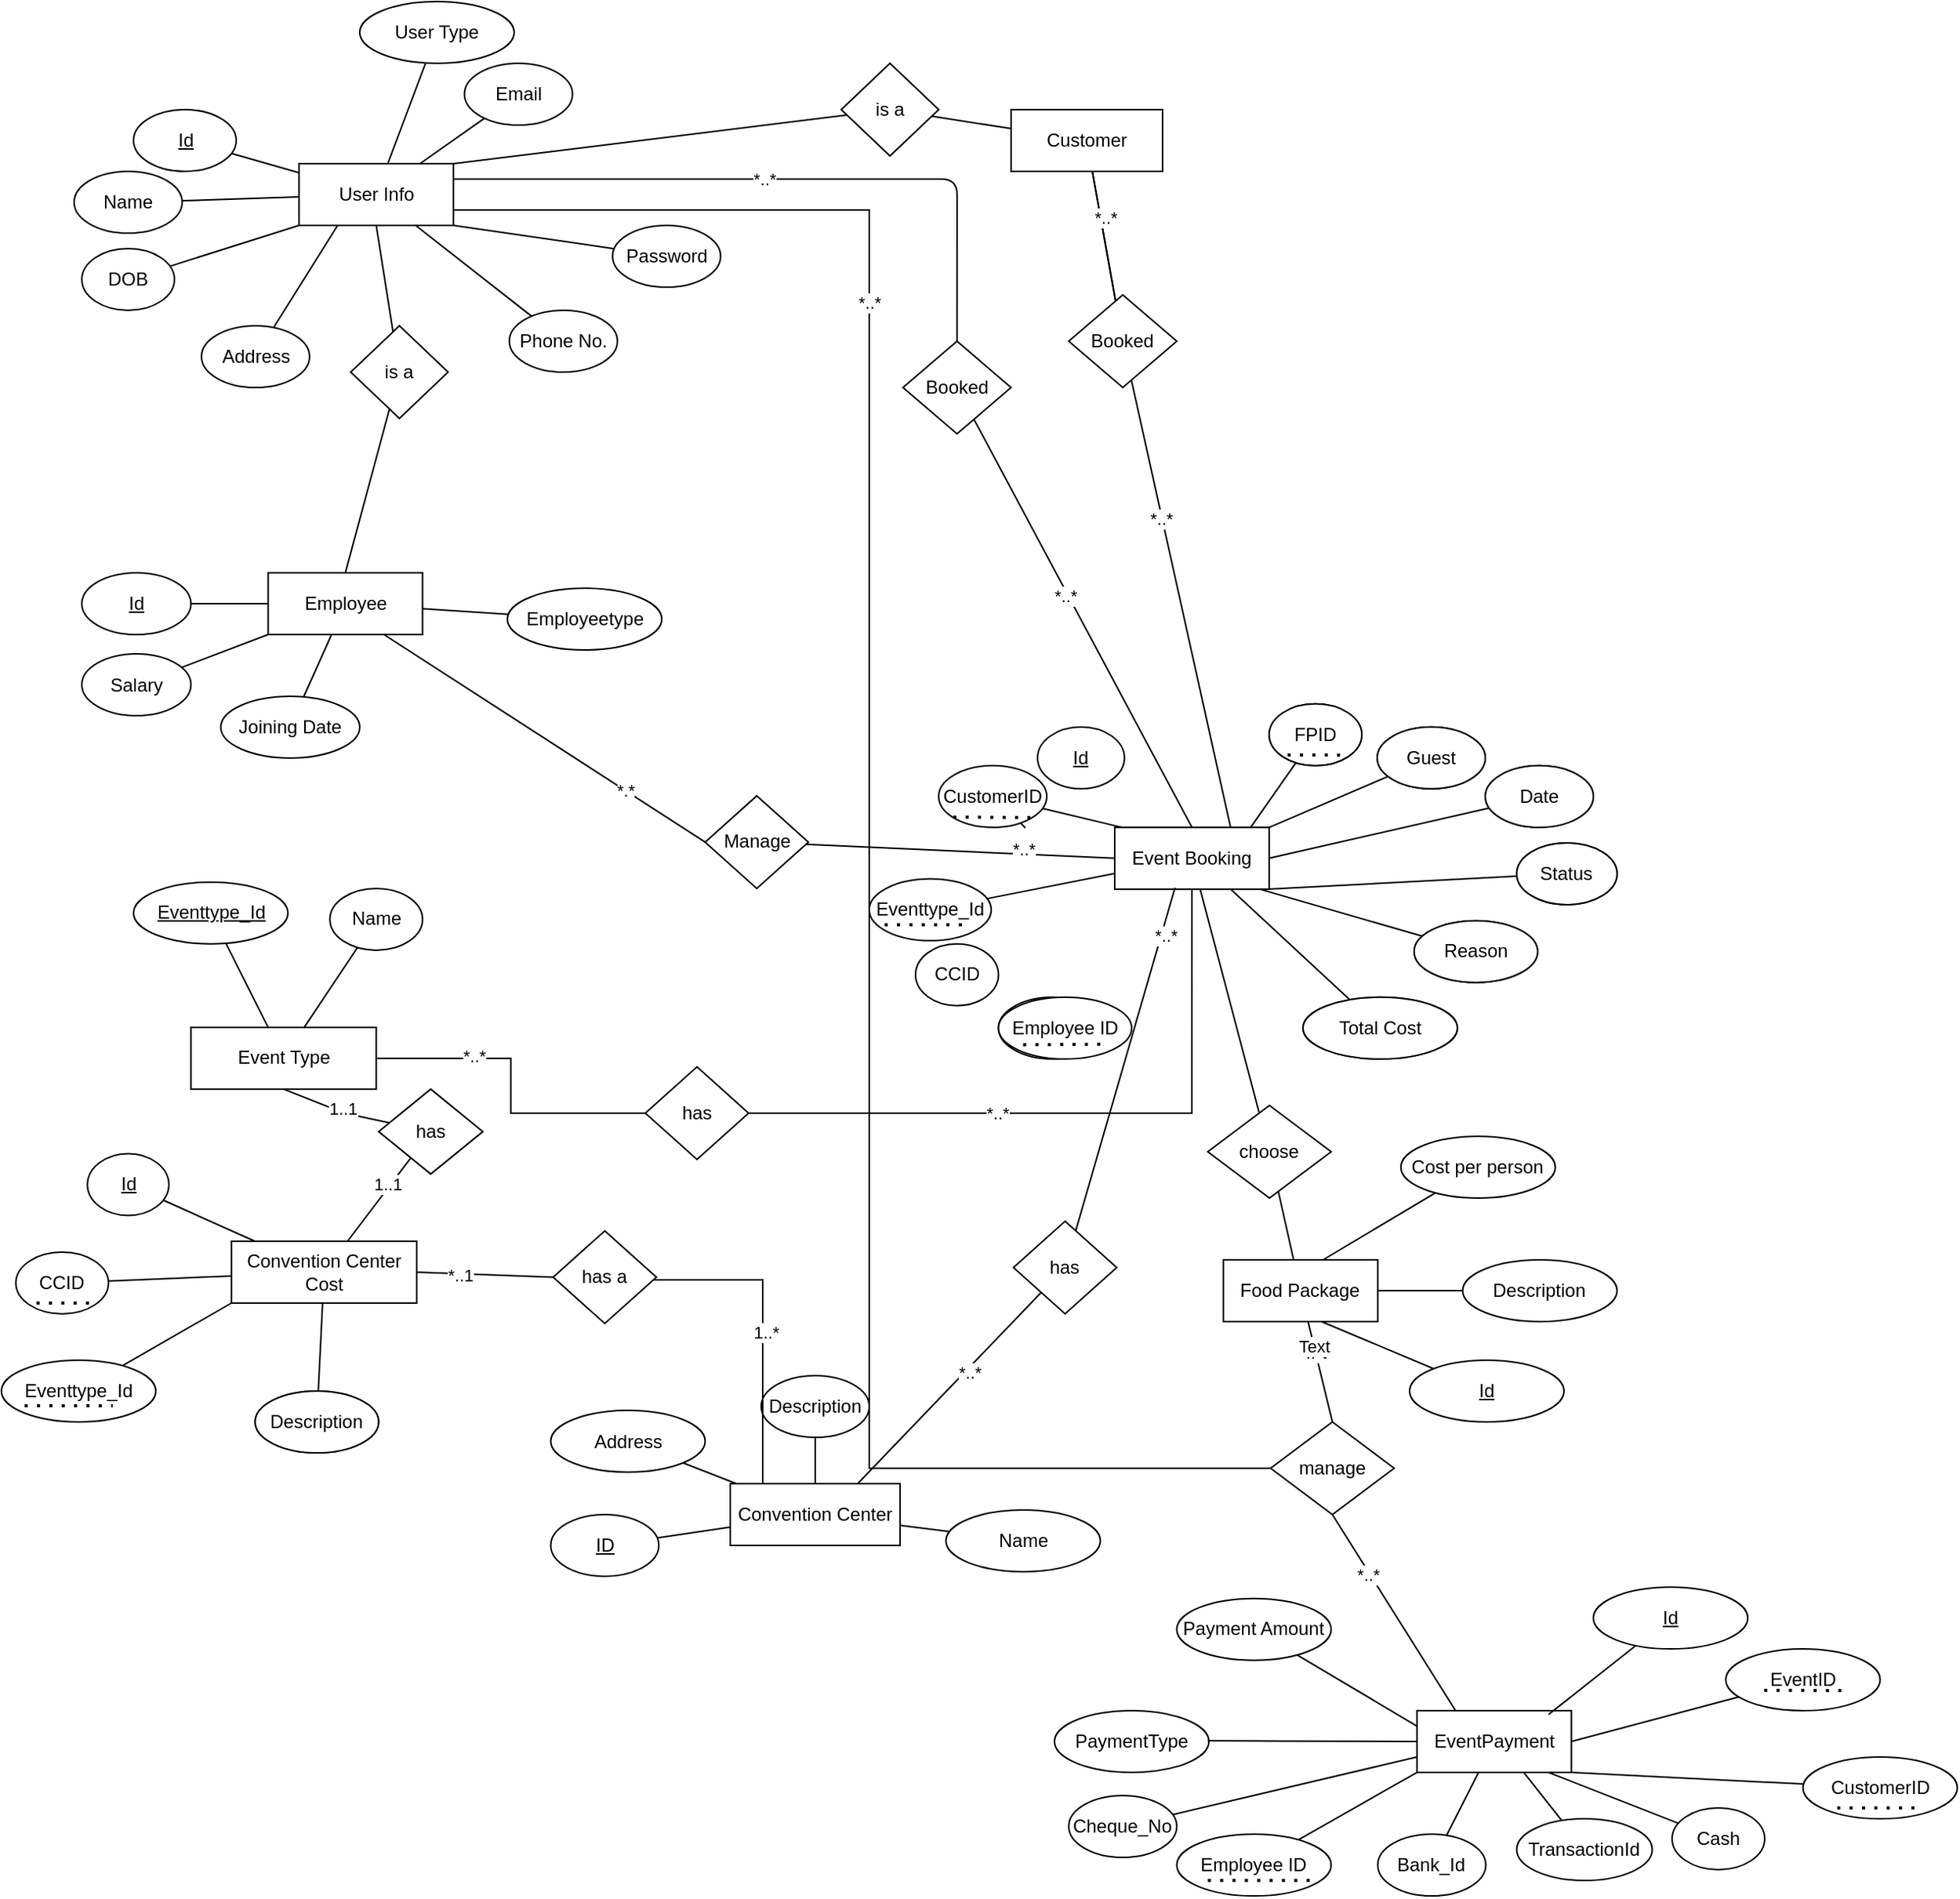 <mxfile version="14.7.1" type="github">
  <diagram id="667UKBAZMkuKN2_vxPIx" name="Page-1">
    <mxGraphModel dx="854" dy="1568" grid="1" gridSize="10" guides="1" tooltips="1" connect="1" arrows="1" fold="1" page="1" pageScale="1" pageWidth="850" pageHeight="1100" math="0" shadow="0">
      <root>
        <mxCell id="0" />
        <mxCell id="1" parent="0" />
        <mxCell id="iq4_zU8uzsKBCmtEDNEx-7" value="Convention Center Cost" style="whiteSpace=wrap;html=1;align=center;" parent="1" vertex="1">
          <mxGeometry x="156.89" y="663" width="120" height="40" as="geometry" />
        </mxCell>
        <mxCell id="ZvQljmAucY4WJeobZymg-52" value="" style="edgeStyle=none;rounded=0;orthogonalLoop=1;jettySize=auto;html=1;startArrow=none;startFill=0;endArrow=none;endFill=0;" parent="1" source="iq4_zU8uzsKBCmtEDNEx-9" target="iq4_zU8uzsKBCmtEDNEx-7" edge="1">
          <mxGeometry relative="1" as="geometry" />
        </mxCell>
        <mxCell id="iq4_zU8uzsKBCmtEDNEx-9" value="CCID" style="ellipse;whiteSpace=wrap;html=1;align=center;" parent="1" vertex="1">
          <mxGeometry x="17.25" y="670" width="60" height="40" as="geometry" />
        </mxCell>
        <mxCell id="ZvQljmAucY4WJeobZymg-53" value="" style="edgeStyle=none;rounded=0;orthogonalLoop=1;jettySize=auto;html=1;startArrow=none;startFill=0;endArrow=none;endFill=0;entryX=0;entryY=1;entryDx=0;entryDy=0;" parent="1" source="iq4_zU8uzsKBCmtEDNEx-10" target="iq4_zU8uzsKBCmtEDNEx-7" edge="1">
          <mxGeometry relative="1" as="geometry" />
        </mxCell>
        <mxCell id="iq4_zU8uzsKBCmtEDNEx-10" value="Eventtype_Id" style="ellipse;whiteSpace=wrap;html=1;align=center;" parent="1" vertex="1">
          <mxGeometry x="7.92" y="740" width="100" height="40" as="geometry" />
        </mxCell>
        <mxCell id="iq4_zU8uzsKBCmtEDNEx-11" value="Description" style="ellipse;whiteSpace=wrap;html=1;align=center;" parent="1" vertex="1">
          <mxGeometry x="172.25" y="760" width="80" height="40" as="geometry" />
        </mxCell>
        <mxCell id="ZvQljmAucY4WJeobZymg-54" value="" style="edgeStyle=none;rounded=0;orthogonalLoop=1;jettySize=auto;html=1;startArrow=none;startFill=0;endArrow=none;endFill=0;" parent="1" source="iq4_zU8uzsKBCmtEDNEx-16" target="iq4_zU8uzsKBCmtEDNEx-7" edge="1">
          <mxGeometry relative="1" as="geometry" />
        </mxCell>
        <mxCell id="iq4_zU8uzsKBCmtEDNEx-16" value="Description" style="ellipse;whiteSpace=wrap;html=1;align=center;" parent="1" vertex="1">
          <mxGeometry x="172.25" y="760" width="80" height="40" as="geometry" />
        </mxCell>
        <mxCell id="ZvQljmAucY4WJeobZymg-81" value="" style="edgeStyle=none;rounded=0;orthogonalLoop=1;jettySize=auto;html=1;startArrow=none;startFill=0;endArrow=none;endFill=0;" parent="1" source="iq4_zU8uzsKBCmtEDNEx-24" target="iq4_zU8uzsKBCmtEDNEx-34" edge="1">
          <mxGeometry relative="1" as="geometry" />
        </mxCell>
        <mxCell id="iq4_zU8uzsKBCmtEDNEx-24" value="User Type" style="ellipse;whiteSpace=wrap;html=1;align=center;" parent="1" vertex="1">
          <mxGeometry x="240.0" y="-140.0" width="100" height="40" as="geometry" />
        </mxCell>
        <mxCell id="iq4_zU8uzsKBCmtEDNEx-34" value="User Info" style="whiteSpace=wrap;html=1;align=center;" parent="1" vertex="1">
          <mxGeometry x="200.69" y="-35" width="100" height="40" as="geometry" />
        </mxCell>
        <mxCell id="ZvQljmAucY4WJeobZymg-86" value="" style="edgeStyle=none;rounded=0;orthogonalLoop=1;jettySize=auto;html=1;startArrow=none;startFill=0;endArrow=none;endFill=0;" parent="1" source="iq4_zU8uzsKBCmtEDNEx-36" target="iq4_zU8uzsKBCmtEDNEx-34" edge="1">
          <mxGeometry relative="1" as="geometry" />
        </mxCell>
        <mxCell id="iq4_zU8uzsKBCmtEDNEx-36" value="Name" style="ellipse;whiteSpace=wrap;html=1;align=center;" parent="1" vertex="1">
          <mxGeometry x="55.01" y="-30" width="70" height="40" as="geometry" />
        </mxCell>
        <mxCell id="ZvQljmAucY4WJeobZymg-87" value="" style="edgeStyle=none;rounded=0;orthogonalLoop=1;jettySize=auto;html=1;startArrow=none;startFill=0;endArrow=none;endFill=0;entryX=0;entryY=1;entryDx=0;entryDy=0;" parent="1" source="iq4_zU8uzsKBCmtEDNEx-37" target="iq4_zU8uzsKBCmtEDNEx-34" edge="1">
          <mxGeometry relative="1" as="geometry" />
        </mxCell>
        <mxCell id="iq4_zU8uzsKBCmtEDNEx-37" value="DOB" style="ellipse;whiteSpace=wrap;html=1;align=center;" parent="1" vertex="1">
          <mxGeometry x="60" y="20" width="60" height="40" as="geometry" />
        </mxCell>
        <mxCell id="ZvQljmAucY4WJeobZymg-82" value="" style="edgeStyle=none;rounded=0;orthogonalLoop=1;jettySize=auto;html=1;startArrow=none;startFill=0;endArrow=none;endFill=0;entryX=0.25;entryY=1;entryDx=0;entryDy=0;" parent="1" source="iq4_zU8uzsKBCmtEDNEx-38" target="iq4_zU8uzsKBCmtEDNEx-34" edge="1">
          <mxGeometry relative="1" as="geometry" />
        </mxCell>
        <mxCell id="iq4_zU8uzsKBCmtEDNEx-38" value="Address" style="ellipse;whiteSpace=wrap;html=1;align=center;" parent="1" vertex="1">
          <mxGeometry x="137.5" y="70" width="70" height="40" as="geometry" />
        </mxCell>
        <mxCell id="ZvQljmAucY4WJeobZymg-89" value="" style="rounded=0;orthogonalLoop=1;jettySize=auto;html=1;startArrow=none;startFill=0;endArrow=none;endFill=0;" parent="1" source="iq4_zU8uzsKBCmtEDNEx-39" target="iq4_zU8uzsKBCmtEDNEx-34" edge="1">
          <mxGeometry relative="1" as="geometry" />
        </mxCell>
        <mxCell id="iq4_zU8uzsKBCmtEDNEx-39" value="Email" style="ellipse;whiteSpace=wrap;html=1;align=center;" parent="1" vertex="1">
          <mxGeometry x="307.81" y="-100" width="70" height="40" as="geometry" />
        </mxCell>
        <mxCell id="ZvQljmAucY4WJeobZymg-80" value="" style="edgeStyle=none;rounded=0;orthogonalLoop=1;jettySize=auto;html=1;startArrow=none;startFill=0;endArrow=none;endFill=0;" parent="1" source="iq4_zU8uzsKBCmtEDNEx-40" target="iq4_zU8uzsKBCmtEDNEx-34" edge="1">
          <mxGeometry relative="1" as="geometry" />
        </mxCell>
        <mxCell id="iq4_zU8uzsKBCmtEDNEx-40" value="Phone No." style="ellipse;whiteSpace=wrap;html=1;align=center;" parent="1" vertex="1">
          <mxGeometry x="336.89" y="60" width="70" height="40" as="geometry" />
        </mxCell>
        <mxCell id="iq4_zU8uzsKBCmtEDNEx-41" value="" style="line;strokeWidth=1;rotatable=0;dashed=0;labelPosition=right;align=left;verticalAlign=middle;spacingTop=0;spacingLeft=6;points=[];portConstraint=eastwest;" parent="1" vertex="1">
          <mxGeometry x="257.5" y="-80" height="10" as="geometry" />
        </mxCell>
        <mxCell id="iq4_zU8uzsKBCmtEDNEx-103" value="Employee" style="whiteSpace=wrap;html=1;align=center;" parent="1" vertex="1">
          <mxGeometry x="180.69" y="230" width="100" height="40" as="geometry" />
        </mxCell>
        <mxCell id="ZvQljmAucY4WJeobZymg-62" value="" style="edgeStyle=none;rounded=0;orthogonalLoop=1;jettySize=auto;html=1;startArrow=none;startFill=0;endArrow=none;endFill=0;" parent="1" source="iq4_zU8uzsKBCmtEDNEx-105" target="iq4_zU8uzsKBCmtEDNEx-103" edge="1">
          <mxGeometry relative="1" as="geometry" />
        </mxCell>
        <mxCell id="iq4_zU8uzsKBCmtEDNEx-105" value="Joining Date" style="ellipse;whiteSpace=wrap;html=1;align=center;" parent="1" vertex="1">
          <mxGeometry x="150" y="310" width="90" height="40" as="geometry" />
        </mxCell>
        <mxCell id="ZvQljmAucY4WJeobZymg-60" value="" style="edgeStyle=none;rounded=0;orthogonalLoop=1;jettySize=auto;html=1;startArrow=none;startFill=0;endArrow=none;endFill=0;" parent="1" source="iq4_zU8uzsKBCmtEDNEx-111" target="iq4_zU8uzsKBCmtEDNEx-103" edge="1">
          <mxGeometry relative="1" as="geometry" />
        </mxCell>
        <mxCell id="iq4_zU8uzsKBCmtEDNEx-111" value="Id" style="ellipse;whiteSpace=wrap;html=1;align=center;fontStyle=4;" parent="1" vertex="1">
          <mxGeometry x="60" y="230" width="70.69" height="40" as="geometry" />
        </mxCell>
        <mxCell id="ZvQljmAucY4WJeobZymg-63" value="" style="edgeStyle=none;rounded=0;orthogonalLoop=1;jettySize=auto;html=1;startArrow=none;startFill=0;endArrow=none;endFill=0;" parent="1" source="iq4_zU8uzsKBCmtEDNEx-112" target="iq4_zU8uzsKBCmtEDNEx-103" edge="1">
          <mxGeometry relative="1" as="geometry" />
        </mxCell>
        <mxCell id="iq4_zU8uzsKBCmtEDNEx-112" value="Employeetype" style="ellipse;whiteSpace=wrap;html=1;align=center;" parent="1" vertex="1">
          <mxGeometry x="335.64" y="240" width="100" height="40" as="geometry" />
        </mxCell>
        <mxCell id="ZvQljmAucY4WJeobZymg-61" value="" style="edgeStyle=none;rounded=0;orthogonalLoop=1;jettySize=auto;html=1;startArrow=none;startFill=0;endArrow=none;endFill=0;entryX=0;entryY=1;entryDx=0;entryDy=0;" parent="1" source="iq4_zU8uzsKBCmtEDNEx-113" target="iq4_zU8uzsKBCmtEDNEx-103" edge="1">
          <mxGeometry relative="1" as="geometry" />
        </mxCell>
        <mxCell id="iq4_zU8uzsKBCmtEDNEx-113" value="Salary" style="ellipse;whiteSpace=wrap;html=1;align=center;" parent="1" vertex="1">
          <mxGeometry x="60" y="282.5" width="70.69" height="40" as="geometry" />
        </mxCell>
        <mxCell id="Gzfp780XZHJY38I-ThZH-4" value="" style="rounded=0;orthogonalLoop=1;jettySize=auto;html=1;entryX=0.5;entryY=1;entryDx=0;entryDy=0;endArrow=none;endFill=0;" parent="1" source="iq4_zU8uzsKBCmtEDNEx-116" target="iq4_zU8uzsKBCmtEDNEx-34" edge="1">
          <mxGeometry relative="1" as="geometry" />
        </mxCell>
        <mxCell id="Gzfp780XZHJY38I-ThZH-5" value="" style="edgeStyle=none;rounded=0;orthogonalLoop=1;jettySize=auto;html=1;endArrow=none;endFill=0;entryX=0.5;entryY=0;entryDx=0;entryDy=0;" parent="1" source="iq4_zU8uzsKBCmtEDNEx-116" target="iq4_zU8uzsKBCmtEDNEx-103" edge="1">
          <mxGeometry relative="1" as="geometry" />
        </mxCell>
        <mxCell id="iq4_zU8uzsKBCmtEDNEx-116" value="is a" style="shape=rhombus;perimeter=rhombusPerimeter;whiteSpace=wrap;html=1;align=center;" parent="1" vertex="1">
          <mxGeometry x="234.14" y="70" width="63.11" height="60" as="geometry" />
        </mxCell>
        <mxCell id="iq4_zU8uzsKBCmtEDNEx-152" value="Event" style="whiteSpace=wrap;html=1;align=center;" parent="1" vertex="1">
          <mxGeometry x="729.04" y="394.91" width="100" height="40" as="geometry" />
        </mxCell>
        <mxCell id="ZvQljmAucY4WJeobZymg-48" value="" style="edgeStyle=none;rounded=0;orthogonalLoop=1;jettySize=auto;html=1;startArrow=none;startFill=0;endArrow=none;endFill=0;entryX=0.09;entryY=0.026;entryDx=0;entryDy=0;entryPerimeter=0;" parent="1" source="iq4_zU8uzsKBCmtEDNEx-154" target="iq4_zU8uzsKBCmtEDNEx-175" edge="1">
          <mxGeometry relative="1" as="geometry">
            <mxPoint x="750" y="390" as="targetPoint" />
          </mxGeometry>
        </mxCell>
        <mxCell id="iq4_zU8uzsKBCmtEDNEx-154" value="CustomerID" style="ellipse;whiteSpace=wrap;html=1;align=center;" parent="1" vertex="1">
          <mxGeometry x="615" y="354.91" width="70" height="40" as="geometry" />
        </mxCell>
        <mxCell id="iq4_zU8uzsKBCmtEDNEx-157" value="FPID" style="ellipse;whiteSpace=wrap;html=1;align=center;" parent="1" vertex="1">
          <mxGeometry x="829.04" y="314.91" width="60" height="40" as="geometry" />
        </mxCell>
        <mxCell id="iq4_zU8uzsKBCmtEDNEx-158" value="Guest" style="ellipse;whiteSpace=wrap;html=1;align=center;" parent="1" vertex="1">
          <mxGeometry x="899.04" y="329.91" width="70" height="40" as="geometry" />
        </mxCell>
        <mxCell id="iq4_zU8uzsKBCmtEDNEx-159" value="Date" style="ellipse;whiteSpace=wrap;html=1;align=center;" parent="1" vertex="1">
          <mxGeometry x="969.04" y="354.91" width="70" height="40" as="geometry" />
        </mxCell>
        <mxCell id="iq4_zU8uzsKBCmtEDNEx-160" value="Status" style="ellipse;whiteSpace=wrap;html=1;align=center;" parent="1" vertex="1">
          <mxGeometry x="989.37" y="404.95" width="65" height="40" as="geometry" />
        </mxCell>
        <mxCell id="iq4_zU8uzsKBCmtEDNEx-161" value="Reason" style="ellipse;whiteSpace=wrap;html=1;align=center;" parent="1" vertex="1">
          <mxGeometry x="922.93" y="455.35" width="80" height="40" as="geometry" />
        </mxCell>
        <mxCell id="iq4_zU8uzsKBCmtEDNEx-162" value="Employee ID" style="ellipse;whiteSpace=wrap;html=1;align=center;" parent="1" vertex="1">
          <mxGeometry x="653.73" y="504.91" width="70" height="40" as="geometry" />
        </mxCell>
        <mxCell id="iq4_zU8uzsKBCmtEDNEx-163" value="Total Cost" style="ellipse;whiteSpace=wrap;html=1;align=center;" parent="1" vertex="1">
          <mxGeometry x="850.96" y="504.91" width="100" height="40" as="geometry" />
        </mxCell>
        <mxCell id="iq4_zU8uzsKBCmtEDNEx-175" value="Event Booking" style="whiteSpace=wrap;html=1;align=center;" parent="1" vertex="1">
          <mxGeometry x="729.04" y="394.91" width="100" height="40" as="geometry" />
        </mxCell>
        <mxCell id="ZvQljmAucY4WJeobZymg-37" value="" style="edgeStyle=none;rounded=0;orthogonalLoop=1;jettySize=auto;html=1;startArrow=none;startFill=0;endArrow=none;endFill=0;entryX=0.88;entryY=0.001;entryDx=0;entryDy=0;entryPerimeter=0;" parent="1" source="iq4_zU8uzsKBCmtEDNEx-180" target="iq4_zU8uzsKBCmtEDNEx-175" edge="1">
          <mxGeometry relative="1" as="geometry" />
        </mxCell>
        <mxCell id="iq4_zU8uzsKBCmtEDNEx-180" value="FPID" style="ellipse;whiteSpace=wrap;html=1;align=center;" parent="1" vertex="1">
          <mxGeometry x="829.04" y="314.91" width="60" height="40" as="geometry" />
        </mxCell>
        <mxCell id="ZvQljmAucY4WJeobZymg-38" value="" style="edgeStyle=none;rounded=0;orthogonalLoop=1;jettySize=auto;html=1;startArrow=none;startFill=0;endArrow=none;endFill=0;entryX=1;entryY=0;entryDx=0;entryDy=0;" parent="1" source="iq4_zU8uzsKBCmtEDNEx-181" target="iq4_zU8uzsKBCmtEDNEx-175" edge="1">
          <mxGeometry relative="1" as="geometry" />
        </mxCell>
        <mxCell id="iq4_zU8uzsKBCmtEDNEx-181" value="Guest" style="ellipse;whiteSpace=wrap;html=1;align=center;" parent="1" vertex="1">
          <mxGeometry x="899.04" y="329.91" width="70" height="40" as="geometry" />
        </mxCell>
        <mxCell id="ZvQljmAucY4WJeobZymg-40" value="" style="edgeStyle=none;rounded=0;orthogonalLoop=1;jettySize=auto;html=1;startArrow=none;startFill=0;endArrow=none;endFill=0;entryX=1;entryY=0.5;entryDx=0;entryDy=0;" parent="1" source="iq4_zU8uzsKBCmtEDNEx-182" target="iq4_zU8uzsKBCmtEDNEx-175" edge="1">
          <mxGeometry relative="1" as="geometry">
            <mxPoint x="964" y="361" as="targetPoint" />
          </mxGeometry>
        </mxCell>
        <mxCell id="iq4_zU8uzsKBCmtEDNEx-182" value="Date" style="ellipse;whiteSpace=wrap;html=1;align=center;" parent="1" vertex="1">
          <mxGeometry x="969.04" y="354.91" width="70" height="40" as="geometry" />
        </mxCell>
        <mxCell id="ZvQljmAucY4WJeobZymg-41" value="" style="edgeStyle=none;rounded=0;orthogonalLoop=1;jettySize=auto;html=1;startArrow=none;startFill=0;endArrow=none;endFill=0;entryX=1;entryY=1;entryDx=0;entryDy=0;" parent="1" source="iq4_zU8uzsKBCmtEDNEx-183" target="iq4_zU8uzsKBCmtEDNEx-175" edge="1">
          <mxGeometry relative="1" as="geometry" />
        </mxCell>
        <mxCell id="iq4_zU8uzsKBCmtEDNEx-183" value="Status" style="ellipse;whiteSpace=wrap;html=1;align=center;" parent="1" vertex="1">
          <mxGeometry x="989.37" y="404.95" width="65" height="40" as="geometry" />
        </mxCell>
        <mxCell id="ZvQljmAucY4WJeobZymg-42" value="" style="edgeStyle=none;rounded=0;orthogonalLoop=1;jettySize=auto;html=1;startArrow=none;startFill=0;endArrow=none;endFill=0;entryX=0.94;entryY=1.001;entryDx=0;entryDy=0;entryPerimeter=0;" parent="1" source="iq4_zU8uzsKBCmtEDNEx-184" target="iq4_zU8uzsKBCmtEDNEx-175" edge="1">
          <mxGeometry relative="1" as="geometry" />
        </mxCell>
        <mxCell id="iq4_zU8uzsKBCmtEDNEx-184" value="Reason" style="ellipse;whiteSpace=wrap;html=1;align=center;" parent="1" vertex="1">
          <mxGeometry x="922.93" y="455.35" width="80" height="40" as="geometry" />
        </mxCell>
        <mxCell id="iq4_zU8uzsKBCmtEDNEx-185" value="Employee ID" style="ellipse;whiteSpace=wrap;html=1;align=center;" parent="1" vertex="1">
          <mxGeometry x="653.73" y="504.91" width="86.27" height="40" as="geometry" />
        </mxCell>
        <mxCell id="ZvQljmAucY4WJeobZymg-43" value="" style="edgeStyle=none;rounded=0;orthogonalLoop=1;jettySize=auto;html=1;startArrow=none;startFill=0;endArrow=none;endFill=0;entryX=0.75;entryY=1;entryDx=0;entryDy=0;" parent="1" source="iq4_zU8uzsKBCmtEDNEx-186" target="iq4_zU8uzsKBCmtEDNEx-175" edge="1">
          <mxGeometry relative="1" as="geometry" />
        </mxCell>
        <mxCell id="iq4_zU8uzsKBCmtEDNEx-186" value="Total Cost" style="ellipse;whiteSpace=wrap;html=1;align=center;" parent="1" vertex="1">
          <mxGeometry x="850.96" y="504.91" width="100" height="40" as="geometry" />
        </mxCell>
        <mxCell id="iq4_zU8uzsKBCmtEDNEx-198" value="Event Type" style="rounded=0;whiteSpace=wrap;html=1;" parent="1" vertex="1">
          <mxGeometry x="130.69" y="524.45" width="120" height="40" as="geometry" />
        </mxCell>
        <mxCell id="ZvQljmAucY4WJeobZymg-59" value="" style="edgeStyle=none;rounded=0;orthogonalLoop=1;jettySize=auto;html=1;startArrow=none;startFill=0;endArrow=none;endFill=0;" parent="1" source="iq4_zU8uzsKBCmtEDNEx-200" target="iq4_zU8uzsKBCmtEDNEx-198" edge="1">
          <mxGeometry relative="1" as="geometry" />
        </mxCell>
        <mxCell id="iq4_zU8uzsKBCmtEDNEx-200" value="Name" style="ellipse;whiteSpace=wrap;html=1;align=center;" parent="1" vertex="1">
          <mxGeometry x="220.69" y="434.45" width="60" height="40" as="geometry" />
        </mxCell>
        <mxCell id="ZvQljmAucY4WJeobZymg-58" value="" style="edgeStyle=none;rounded=0;orthogonalLoop=1;jettySize=auto;html=1;startArrow=none;startFill=0;endArrow=none;endFill=0;" parent="1" source="iq4_zU8uzsKBCmtEDNEx-203" target="iq4_zU8uzsKBCmtEDNEx-198" edge="1">
          <mxGeometry relative="1" as="geometry" />
        </mxCell>
        <mxCell id="iq4_zU8uzsKBCmtEDNEx-203" value="Eventtype_Id" style="ellipse;whiteSpace=wrap;html=1;align=center;fontStyle=4;" parent="1" vertex="1">
          <mxGeometry x="93.5" y="430.35" width="100" height="40" as="geometry" />
        </mxCell>
        <mxCell id="iq4_zU8uzsKBCmtEDNEx-205" value="Id" style="ellipse;whiteSpace=wrap;html=1;align=center;fontStyle=4;" parent="1" vertex="1">
          <mxGeometry x="679.04" y="329.91" width="56.27" height="40" as="geometry" />
        </mxCell>
        <mxCell id="ZvQljmAucY4WJeobZymg-46" value="" style="edgeStyle=none;rounded=0;orthogonalLoop=1;jettySize=auto;html=1;startArrow=none;startFill=0;endArrow=none;endFill=0;" parent="1" source="iq4_zU8uzsKBCmtEDNEx-206" target="iq4_zU8uzsKBCmtEDNEx-175" edge="1">
          <mxGeometry relative="1" as="geometry" />
        </mxCell>
        <mxCell id="iq4_zU8uzsKBCmtEDNEx-206" value="Eventtype_Id" style="ellipse;whiteSpace=wrap;html=1;align=center;" parent="1" vertex="1">
          <mxGeometry x="570" y="428.3" width="79.04" height="40" as="geometry" />
        </mxCell>
        <mxCell id="iq4_zU8uzsKBCmtEDNEx-208" value="CCID" style="ellipse;whiteSpace=wrap;html=1;align=center;" parent="1" vertex="1">
          <mxGeometry x="600" y="470.35" width="53.73" height="40" as="geometry" />
        </mxCell>
        <mxCell id="iq4_zU8uzsKBCmtEDNEx-222" value="Food Package" style="whiteSpace=wrap;html=1;align=center;" parent="1" vertex="1">
          <mxGeometry x="799.37" y="675" width="100" height="40" as="geometry" />
        </mxCell>
        <mxCell id="ZvQljmAucY4WJeobZymg-35" value="" style="edgeStyle=none;rounded=0;orthogonalLoop=1;jettySize=auto;html=1;startArrow=none;startFill=0;endArrow=none;endFill=0;entryX=1;entryY=0.5;entryDx=0;entryDy=0;" parent="1" source="iq4_zU8uzsKBCmtEDNEx-224" target="iq4_zU8uzsKBCmtEDNEx-222" edge="1">
          <mxGeometry relative="1" as="geometry" />
        </mxCell>
        <mxCell id="iq4_zU8uzsKBCmtEDNEx-224" value="Description" style="ellipse;whiteSpace=wrap;html=1;align=center;" parent="1" vertex="1">
          <mxGeometry x="954.37" y="675" width="100" height="40" as="geometry" />
        </mxCell>
        <mxCell id="ZvQljmAucY4WJeobZymg-36" value="" style="edgeStyle=none;rounded=0;orthogonalLoop=1;jettySize=auto;html=1;startArrow=none;startFill=0;endArrow=none;endFill=0;entryX=0.646;entryY=0;entryDx=0;entryDy=0;entryPerimeter=0;" parent="1" source="iq4_zU8uzsKBCmtEDNEx-225" target="iq4_zU8uzsKBCmtEDNEx-222" edge="1">
          <mxGeometry relative="1" as="geometry" />
        </mxCell>
        <mxCell id="iq4_zU8uzsKBCmtEDNEx-225" value="Cost per person" style="ellipse;whiteSpace=wrap;html=1;align=center;" parent="1" vertex="1">
          <mxGeometry x="914.37" y="595" width="100" height="40" as="geometry" />
        </mxCell>
        <mxCell id="ZvQljmAucY4WJeobZymg-34" value="" style="rounded=0;orthogonalLoop=1;jettySize=auto;html=1;startArrow=none;startFill=0;endArrow=none;endFill=0;entryX=0.636;entryY=1;entryDx=0;entryDy=0;entryPerimeter=0;" parent="1" source="iq4_zU8uzsKBCmtEDNEx-229" target="iq4_zU8uzsKBCmtEDNEx-222" edge="1">
          <mxGeometry relative="1" as="geometry" />
        </mxCell>
        <mxCell id="iq4_zU8uzsKBCmtEDNEx-229" value="Id" style="ellipse;whiteSpace=wrap;html=1;align=center;fontStyle=4;" parent="1" vertex="1">
          <mxGeometry x="920" y="740" width="100" height="40" as="geometry" />
        </mxCell>
        <mxCell id="ZvQljmAucY4WJeobZymg-51" value="" style="edgeStyle=none;rounded=0;orthogonalLoop=1;jettySize=auto;html=1;startArrow=none;startFill=0;endArrow=none;endFill=0;" parent="1" source="iq4_zU8uzsKBCmtEDNEx-230" target="iq4_zU8uzsKBCmtEDNEx-7" edge="1">
          <mxGeometry relative="1" as="geometry" />
        </mxCell>
        <mxCell id="iq4_zU8uzsKBCmtEDNEx-230" value="Id" style="ellipse;whiteSpace=wrap;html=1;align=center;fontStyle=4;" parent="1" vertex="1">
          <mxGeometry x="63.63" y="606.25" width="52.75" height="40" as="geometry" />
        </mxCell>
        <mxCell id="iq4_zU8uzsKBCmtEDNEx-231" value="Convention Center" style="whiteSpace=wrap;html=1;align=center;" parent="1" vertex="1">
          <mxGeometry x="480" y="820" width="110" height="40" as="geometry" />
        </mxCell>
        <mxCell id="ZvQljmAucY4WJeobZymg-28" value="" style="edgeStyle=none;rounded=0;orthogonalLoop=1;jettySize=auto;html=1;startArrow=none;startFill=0;endArrow=none;endFill=0;" parent="1" source="iq4_zU8uzsKBCmtEDNEx-232" target="iq4_zU8uzsKBCmtEDNEx-231" edge="1">
          <mxGeometry relative="1" as="geometry" />
        </mxCell>
        <mxCell id="iq4_zU8uzsKBCmtEDNEx-232" value="ID" style="ellipse;whiteSpace=wrap;html=1;align=center;fontStyle=4;" parent="1" vertex="1">
          <mxGeometry x="363.73" y="840" width="70" height="40" as="geometry" />
        </mxCell>
        <mxCell id="ZvQljmAucY4WJeobZymg-27" value="" style="edgeStyle=none;rounded=0;orthogonalLoop=1;jettySize=auto;html=1;startArrow=none;startFill=0;endArrow=none;endFill=0;" parent="1" source="iq4_zU8uzsKBCmtEDNEx-240" target="iq4_zU8uzsKBCmtEDNEx-231" edge="1">
          <mxGeometry relative="1" as="geometry" />
        </mxCell>
        <mxCell id="iq4_zU8uzsKBCmtEDNEx-240" value="Address" style="ellipse;whiteSpace=wrap;html=1;align=center;" parent="1" vertex="1">
          <mxGeometry x="363.73" y="772.5" width="100" height="40" as="geometry" />
        </mxCell>
        <mxCell id="ZvQljmAucY4WJeobZymg-30" value="" style="edgeStyle=none;rounded=0;orthogonalLoop=1;jettySize=auto;html=1;startArrow=none;startFill=0;endArrow=none;endFill=0;" parent="1" source="iq4_zU8uzsKBCmtEDNEx-241" target="iq4_zU8uzsKBCmtEDNEx-231" edge="1">
          <mxGeometry relative="1" as="geometry" />
        </mxCell>
        <mxCell id="iq4_zU8uzsKBCmtEDNEx-241" value="Description" style="ellipse;whiteSpace=wrap;html=1;align=center;" parent="1" vertex="1">
          <mxGeometry x="500" y="750" width="70" height="40" as="geometry" />
        </mxCell>
        <mxCell id="ZvQljmAucY4WJeobZymg-29" value="" style="edgeStyle=none;rounded=0;orthogonalLoop=1;jettySize=auto;html=1;startArrow=none;startFill=0;endArrow=none;endFill=0;" parent="1" source="iq4_zU8uzsKBCmtEDNEx-242" target="iq4_zU8uzsKBCmtEDNEx-231" edge="1">
          <mxGeometry relative="1" as="geometry" />
        </mxCell>
        <mxCell id="iq4_zU8uzsKBCmtEDNEx-242" value="Name" style="ellipse;whiteSpace=wrap;html=1;align=center;" parent="1" vertex="1">
          <mxGeometry x="619.7" y="837.01" width="100" height="40" as="geometry" />
        </mxCell>
        <mxCell id="iq4_zU8uzsKBCmtEDNEx-243" value="EventPayment" style="whiteSpace=wrap;html=1;align=center;" parent="1" vertex="1">
          <mxGeometry x="924.78" y="967.01" width="100" height="40" as="geometry" />
        </mxCell>
        <mxCell id="ZvQljmAucY4WJeobZymg-19" value="" style="edgeStyle=none;rounded=0;orthogonalLoop=1;jettySize=auto;html=1;startArrow=none;startFill=0;endArrow=none;endFill=0;entryX=1;entryY=0.5;entryDx=0;entryDy=0;" parent="1" source="iq4_zU8uzsKBCmtEDNEx-245" target="iq4_zU8uzsKBCmtEDNEx-243" edge="1">
          <mxGeometry relative="1" as="geometry" />
        </mxCell>
        <mxCell id="iq4_zU8uzsKBCmtEDNEx-245" value="EventID" style="ellipse;whiteSpace=wrap;html=1;align=center;" parent="1" vertex="1">
          <mxGeometry x="1124.78" y="927.01" width="100" height="40" as="geometry" />
        </mxCell>
        <mxCell id="ZvQljmAucY4WJeobZymg-20" value="" style="edgeStyle=none;rounded=0;orthogonalLoop=1;jettySize=auto;html=1;startArrow=none;startFill=0;endArrow=none;endFill=0;entryX=1;entryY=1;entryDx=0;entryDy=0;" parent="1" source="iq4_zU8uzsKBCmtEDNEx-246" target="iq4_zU8uzsKBCmtEDNEx-243" edge="1">
          <mxGeometry relative="1" as="geometry" />
        </mxCell>
        <mxCell id="iq4_zU8uzsKBCmtEDNEx-246" value="CustomerID" style="ellipse;whiteSpace=wrap;html=1;align=center;" parent="1" vertex="1">
          <mxGeometry x="1174.78" y="997.01" width="100" height="40" as="geometry" />
        </mxCell>
        <mxCell id="iq4_zU8uzsKBCmtEDNEx-247" style="edgeStyle=orthogonalEdgeStyle;rounded=0;orthogonalLoop=1;jettySize=auto;html=1;exitX=0.5;exitY=1;exitDx=0;exitDy=0;" parent="1" edge="1">
          <mxGeometry relative="1" as="geometry">
            <mxPoint x="1098.44" y="917.01" as="sourcePoint" />
            <mxPoint x="1098.44" y="917.01" as="targetPoint" />
          </mxGeometry>
        </mxCell>
        <mxCell id="ZvQljmAucY4WJeobZymg-17" value="" style="edgeStyle=none;rounded=0;orthogonalLoop=1;jettySize=auto;html=1;startArrow=none;startFill=0;entryX=0;entryY=0.25;entryDx=0;entryDy=0;endArrow=none;endFill=0;" parent="1" source="iq4_zU8uzsKBCmtEDNEx-248" target="iq4_zU8uzsKBCmtEDNEx-243" edge="1">
          <mxGeometry relative="1" as="geometry" />
        </mxCell>
        <mxCell id="iq4_zU8uzsKBCmtEDNEx-248" value="Payment Amount" style="ellipse;whiteSpace=wrap;html=1;align=center;" parent="1" vertex="1">
          <mxGeometry x="769.2" y="894.34" width="100" height="40" as="geometry" />
        </mxCell>
        <mxCell id="iq4_zU8uzsKBCmtEDNEx-249" value="PaymentType" style="ellipse;whiteSpace=wrap;html=1;align=center;" parent="1" vertex="1">
          <mxGeometry x="690" y="967.01" width="100" height="40" as="geometry" />
        </mxCell>
        <mxCell id="eFthh9odj2DSjUtI8JYg-4" value="" style="edgeStyle=none;rounded=0;orthogonalLoop=1;jettySize=auto;html=1;endArrow=none;endFill=0;entryX=0;entryY=1;entryDx=0;entryDy=0;" parent="1" source="iq4_zU8uzsKBCmtEDNEx-250" target="iq4_zU8uzsKBCmtEDNEx-243" edge="1">
          <mxGeometry relative="1" as="geometry" />
        </mxCell>
        <mxCell id="iq4_zU8uzsKBCmtEDNEx-250" value="Employee ID" style="ellipse;whiteSpace=wrap;html=1;align=center;" parent="1" vertex="1">
          <mxGeometry x="769.2" y="1047.01" width="100" height="40" as="geometry" />
        </mxCell>
        <mxCell id="ZvQljmAucY4WJeobZymg-18" value="" style="edgeStyle=none;rounded=0;orthogonalLoop=1;jettySize=auto;html=1;startArrow=none;startFill=0;endArrow=none;endFill=0;entryX=0.852;entryY=0.063;entryDx=0;entryDy=0;entryPerimeter=0;" parent="1" source="iq4_zU8uzsKBCmtEDNEx-257" target="iq4_zU8uzsKBCmtEDNEx-243" edge="1">
          <mxGeometry relative="1" as="geometry" />
        </mxCell>
        <mxCell id="iq4_zU8uzsKBCmtEDNEx-257" value="Id" style="ellipse;whiteSpace=wrap;html=1;align=center;fontStyle=4;" parent="1" vertex="1">
          <mxGeometry x="1039.04" y="887.01" width="100" height="40" as="geometry" />
        </mxCell>
        <mxCell id="ZvQljmAucY4WJeobZymg-79" value="" style="rounded=0;orthogonalLoop=1;jettySize=auto;html=1;startArrow=none;startFill=0;endArrow=none;endFill=0;entryX=1;entryY=1;entryDx=0;entryDy=0;" parent="1" source="Gzfp780XZHJY38I-ThZH-1" target="iq4_zU8uzsKBCmtEDNEx-34" edge="1">
          <mxGeometry relative="1" as="geometry" />
        </mxCell>
        <mxCell id="Gzfp780XZHJY38I-ThZH-1" value="Password" style="ellipse;whiteSpace=wrap;html=1;align=center;" parent="1" vertex="1">
          <mxGeometry x="403.73" y="5" width="70" height="40" as="geometry" />
        </mxCell>
        <mxCell id="ZvQljmAucY4WJeobZymg-74" value="" style="edgeStyle=none;rounded=0;orthogonalLoop=1;jettySize=auto;html=1;startArrow=none;startFill=0;endArrow=none;endFill=0;entryX=0.5;entryY=0;entryDx=0;entryDy=0;" parent="1" source="SQVfS9ZGtGnzBnDmVaWN-7" target="iq4_zU8uzsKBCmtEDNEx-175" edge="1">
          <mxGeometry relative="1" as="geometry">
            <mxPoint x="780" y="390" as="targetPoint" />
          </mxGeometry>
        </mxCell>
        <mxCell id="G7Bkg5B2__WBxhy721gZ-2" value="*..*" style="edgeLabel;html=1;align=center;verticalAlign=middle;resizable=0;points=[];" parent="ZvQljmAucY4WJeobZymg-74" vertex="1" connectable="0">
          <mxGeometry x="-0.143" y="-2" relative="1" as="geometry">
            <mxPoint as="offset" />
          </mxGeometry>
        </mxCell>
        <mxCell id="SQVfS9ZGtGnzBnDmVaWN-7" value="Booked" style="shape=rhombus;perimeter=rhombusPerimeter;whiteSpace=wrap;html=1;align=center;" parent="1" vertex="1">
          <mxGeometry x="591.86" y="80" width="70" height="60" as="geometry" />
        </mxCell>
        <mxCell id="ZvQljmAucY4WJeobZymg-69" value="" style="edgeStyle=none;rounded=0;orthogonalLoop=1;jettySize=auto;html=1;startArrow=none;startFill=0;endArrow=none;endFill=0;entryX=0;entryY=0.5;entryDx=0;entryDy=0;" parent="1" source="SQVfS9ZGtGnzBnDmVaWN-10" target="iq4_zU8uzsKBCmtEDNEx-175" edge="1">
          <mxGeometry relative="1" as="geometry" />
        </mxCell>
        <mxCell id="ZvQljmAucY4WJeobZymg-71" value="*..*" style="edgeLabel;html=1;align=center;verticalAlign=middle;resizable=0;points=[];" parent="ZvQljmAucY4WJeobZymg-69" vertex="1" connectable="0">
          <mxGeometry x="0.408" y="3" relative="1" as="geometry">
            <mxPoint as="offset" />
          </mxGeometry>
        </mxCell>
        <mxCell id="SQVfS9ZGtGnzBnDmVaWN-10" value="Manage" style="shape=rhombus;perimeter=rhombusPerimeter;whiteSpace=wrap;html=1;align=center;" parent="1" vertex="1">
          <mxGeometry x="463.73" y="374.45" width="66.88" height="60" as="geometry" />
        </mxCell>
        <mxCell id="SQVfS9ZGtGnzBnDmVaWN-21" style="edgeStyle=none;rounded=0;orthogonalLoop=1;jettySize=auto;html=1;exitX=0;exitY=0.5;exitDx=0;exitDy=0;exitPerimeter=0;endArrow=none;endFill=0;" parent="1" target="iq4_zU8uzsKBCmtEDNEx-154" edge="1">
          <mxGeometry relative="1" as="geometry">
            <mxPoint x="671.144" y="395.26" as="sourcePoint" />
          </mxGeometry>
        </mxCell>
        <mxCell id="SQVfS9ZGtGnzBnDmVaWN-22" value="has" style="shape=rhombus;perimeter=rhombusPerimeter;whiteSpace=wrap;html=1;align=center;" parent="1" vertex="1">
          <mxGeometry x="425" y="550" width="66.88" height="60" as="geometry" />
        </mxCell>
        <mxCell id="SQVfS9ZGtGnzBnDmVaWN-26" value="" style="endArrow=none;html=1;rounded=0;edgeStyle=orthogonalEdgeStyle;exitX=1;exitY=0.5;exitDx=0;exitDy=0;entryX=0;entryY=0.5;entryDx=0;entryDy=0;" parent="1" source="iq4_zU8uzsKBCmtEDNEx-198" target="SQVfS9ZGtGnzBnDmVaWN-22" edge="1">
          <mxGeometry width="50" height="50" relative="1" as="geometry">
            <mxPoint x="380" y="510" as="sourcePoint" />
            <mxPoint x="430" y="460" as="targetPoint" />
          </mxGeometry>
        </mxCell>
        <mxCell id="q_C999zqjbktV4nSLGJg-3" value="*..*" style="edgeLabel;html=1;align=center;verticalAlign=middle;resizable=0;points=[];" parent="SQVfS9ZGtGnzBnDmVaWN-26" vertex="1" connectable="0">
          <mxGeometry x="-0.397" y="2" relative="1" as="geometry">
            <mxPoint as="offset" />
          </mxGeometry>
        </mxCell>
        <mxCell id="SQVfS9ZGtGnzBnDmVaWN-27" value="" style="endArrow=none;html=1;rounded=0;edgeStyle=orthogonalEdgeStyle;exitX=0.5;exitY=1;exitDx=0;exitDy=0;entryX=1;entryY=0.5;entryDx=0;entryDy=0;" parent="1" source="iq4_zU8uzsKBCmtEDNEx-175" target="SQVfS9ZGtGnzBnDmVaWN-22" edge="1">
          <mxGeometry width="50" height="50" relative="1" as="geometry">
            <mxPoint x="260.69" y="554.45" as="sourcePoint" />
            <mxPoint x="433.12" y="534.91" as="targetPoint" />
          </mxGeometry>
        </mxCell>
        <mxCell id="q_C999zqjbktV4nSLGJg-4" value="*..*" style="edgeLabel;html=1;align=center;verticalAlign=middle;resizable=0;points=[];" parent="SQVfS9ZGtGnzBnDmVaWN-27" vertex="1" connectable="0">
          <mxGeometry x="0.254" relative="1" as="geometry">
            <mxPoint as="offset" />
          </mxGeometry>
        </mxCell>
        <mxCell id="SQVfS9ZGtGnzBnDmVaWN-28" value="has a" style="shape=rhombus;perimeter=rhombusPerimeter;whiteSpace=wrap;html=1;align=center;" parent="1" vertex="1">
          <mxGeometry x="365.29" y="656.25" width="66.88" height="60" as="geometry" />
        </mxCell>
        <mxCell id="SQVfS9ZGtGnzBnDmVaWN-33" value="" style="endArrow=none;html=1;rounded=0;edgeStyle=orthogonalEdgeStyle;entryX=0.25;entryY=0;entryDx=0;entryDy=0;" parent="1" target="iq4_zU8uzsKBCmtEDNEx-231" edge="1">
          <mxGeometry width="50" height="50" relative="1" as="geometry">
            <mxPoint x="430" y="688" as="sourcePoint" />
            <mxPoint x="600" y="723.75" as="targetPoint" />
            <Array as="points">
              <mxPoint x="501" y="688" />
            </Array>
          </mxGeometry>
        </mxCell>
        <mxCell id="ZvQljmAucY4WJeobZymg-10" value="1..*" style="edgeLabel;html=1;align=center;verticalAlign=middle;resizable=0;points=[];" parent="SQVfS9ZGtGnzBnDmVaWN-33" vertex="1" connectable="0">
          <mxGeometry x="0.002" y="2" relative="1" as="geometry">
            <mxPoint as="offset" />
          </mxGeometry>
        </mxCell>
        <mxCell id="eFthh9odj2DSjUtI8JYg-3" value="" style="edgeStyle=none;rounded=0;orthogonalLoop=1;jettySize=auto;html=1;endArrow=none;endFill=0;" parent="1" source="SQVfS9ZGtGnzBnDmVaWN-34" target="iq4_zU8uzsKBCmtEDNEx-243" edge="1">
          <mxGeometry relative="1" as="geometry" />
        </mxCell>
        <mxCell id="SQVfS9ZGtGnzBnDmVaWN-34" value="Bank_Id" style="ellipse;whiteSpace=wrap;html=1;align=center;" parent="1" vertex="1">
          <mxGeometry x="899.37" y="1047.01" width="69.98" height="40" as="geometry" />
        </mxCell>
        <mxCell id="eFthh9odj2DSjUtI8JYg-2" value="" style="edgeStyle=none;rounded=0;orthogonalLoop=1;jettySize=auto;html=1;endArrow=none;endFill=0;entryX=0.852;entryY=1;entryDx=0;entryDy=0;entryPerimeter=0;" parent="1" source="SQVfS9ZGtGnzBnDmVaWN-35" target="iq4_zU8uzsKBCmtEDNEx-243" edge="1">
          <mxGeometry relative="1" as="geometry" />
        </mxCell>
        <mxCell id="SQVfS9ZGtGnzBnDmVaWN-35" value="Cash" style="ellipse;whiteSpace=wrap;html=1;align=center;" parent="1" vertex="1">
          <mxGeometry x="1090" y="1030" width="60" height="40" as="geometry" />
        </mxCell>
        <mxCell id="eFthh9odj2DSjUtI8JYg-6" value="" style="edgeStyle=none;rounded=0;orthogonalLoop=1;jettySize=auto;html=1;endArrow=none;endFill=0;entryX=0;entryY=0.75;entryDx=0;entryDy=0;" parent="1" source="SQVfS9ZGtGnzBnDmVaWN-36" target="iq4_zU8uzsKBCmtEDNEx-243" edge="1">
          <mxGeometry relative="1" as="geometry">
            <mxPoint x="920" y="1000" as="targetPoint" />
          </mxGeometry>
        </mxCell>
        <mxCell id="SQVfS9ZGtGnzBnDmVaWN-36" value="Cheque_No&lt;span style=&quot;color: rgba(0 , 0 , 0 , 0) ; font-family: monospace ; font-size: 0px&quot;&gt;%3CmxGraphModel%3E%3Croot%3E%3CmxCell%20id%3D%220%22%2F%3E%3CmxCell%20id%3D%221%22%20parent%3D%220%22%2F%3E%3CmxCell%20id%3D%222%22%20value%3D%22Bank_Id%22%20style%3D%22ellipse%3BwhiteSpace%3Dwrap%3Bhtml%3D1%3Balign%3Dcenter%3B%22%20vertex%3D%221%22%20parent%3D%221%22%3E%3CmxGeometry%20x%3D%22580.02%22%20y%3D%22934.34%22%20width%3D%2269.98%22%20height%3D%2240%22%20as%3D%22geometry%22%2F%3E%3C%2FmxCell%3E%3C%2Froot%3E%3C%2FmxGraphModel%3E&lt;/span&gt;" style="ellipse;whiteSpace=wrap;html=1;align=center;" parent="1" vertex="1">
          <mxGeometry x="699.22" y="1022.01" width="69.98" height="40" as="geometry" />
        </mxCell>
        <mxCell id="eFthh9odj2DSjUtI8JYg-1" value="" style="rounded=0;orthogonalLoop=1;jettySize=auto;html=1;endArrow=none;endFill=0;entryX=0.692;entryY=1;entryDx=0;entryDy=0;entryPerimeter=0;" parent="1" source="SQVfS9ZGtGnzBnDmVaWN-40" target="iq4_zU8uzsKBCmtEDNEx-243" edge="1">
          <mxGeometry relative="1" as="geometry" />
        </mxCell>
        <mxCell id="SQVfS9ZGtGnzBnDmVaWN-40" value="TransactionId" style="ellipse;whiteSpace=wrap;html=1;align=center;" parent="1" vertex="1">
          <mxGeometry x="989.37" y="1037.01" width="87.82" height="40" as="geometry" />
        </mxCell>
        <mxCell id="ZvQljmAucY4WJeobZymg-32" value="" style="edgeStyle=elbowEdgeStyle;rounded=0;orthogonalLoop=1;jettySize=auto;html=1;startArrow=none;startFill=0;endArrow=none;endFill=0;entryX=1;entryY=0.75;entryDx=0;entryDy=0;" parent="1" source="SQVfS9ZGtGnzBnDmVaWN-44" target="iq4_zU8uzsKBCmtEDNEx-34" edge="1">
          <mxGeometry relative="1" as="geometry">
            <mxPoint x="610" as="targetPoint" />
            <Array as="points">
              <mxPoint x="570" y="440" />
              <mxPoint x="580" y="810" />
              <mxPoint x="580" y="740" />
              <mxPoint x="580" y="740" />
              <mxPoint x="560" y="440" />
              <mxPoint x="550" y="390" />
              <mxPoint x="530" y="530" />
            </Array>
          </mxGeometry>
        </mxCell>
        <mxCell id="ZvQljmAucY4WJeobZymg-33" value="*..*" style="edgeLabel;html=1;align=center;verticalAlign=middle;resizable=0;points=[];" parent="ZvQljmAucY4WJeobZymg-32" vertex="1" connectable="0">
          <mxGeometry x="0.511" relative="1" as="geometry">
            <mxPoint as="offset" />
          </mxGeometry>
        </mxCell>
        <mxCell id="SQVfS9ZGtGnzBnDmVaWN-44" value="manage" style="shape=rhombus;perimeter=rhombusPerimeter;whiteSpace=wrap;html=1;align=center;" parent="1" vertex="1">
          <mxGeometry x="830" y="780" width="80" height="60" as="geometry" />
        </mxCell>
        <mxCell id="ZvQljmAucY4WJeobZymg-7" value="" style="endArrow=none;dashed=1;html=1;dashPattern=1 3;strokeWidth=2;" parent="1" edge="1">
          <mxGeometry width="50" height="50" relative="1" as="geometry">
            <mxPoint x="580" y="458" as="sourcePoint" />
            <mxPoint x="634.04" y="457.97" as="targetPoint" />
          </mxGeometry>
        </mxCell>
        <mxCell id="ZvQljmAucY4WJeobZymg-8" value="" style="endArrow=none;html=1;entryX=0;entryY=0.5;entryDx=0;entryDy=0;exitX=1;exitY=0.5;exitDx=0;exitDy=0;" parent="1" source="iq4_zU8uzsKBCmtEDNEx-7" target="SQVfS9ZGtGnzBnDmVaWN-28" edge="1">
          <mxGeometry width="50" height="50" relative="1" as="geometry">
            <mxPoint x="310" y="790" as="sourcePoint" />
            <mxPoint x="360" y="740" as="targetPoint" />
          </mxGeometry>
        </mxCell>
        <mxCell id="ZvQljmAucY4WJeobZymg-11" value="*..1" style="edgeLabel;html=1;align=center;verticalAlign=middle;resizable=0;points=[];" parent="ZvQljmAucY4WJeobZymg-8" vertex="1" connectable="0">
          <mxGeometry x="-0.363" y="-1" relative="1" as="geometry">
            <mxPoint as="offset" />
          </mxGeometry>
        </mxCell>
        <mxCell id="eFthh9odj2DSjUtI8JYg-7" value="" style="edgeStyle=none;rounded=0;orthogonalLoop=1;jettySize=auto;html=1;endArrow=none;endFill=0;" parent="1" source="ZvQljmAucY4WJeobZymg-12" target="iq4_zU8uzsKBCmtEDNEx-175" edge="1">
          <mxGeometry relative="1" as="geometry" />
        </mxCell>
        <mxCell id="eFthh9odj2DSjUtI8JYg-8" value="" style="edgeStyle=none;rounded=0;orthogonalLoop=1;jettySize=auto;html=1;endArrow=none;endFill=0;" parent="1" source="ZvQljmAucY4WJeobZymg-12" target="iq4_zU8uzsKBCmtEDNEx-222" edge="1">
          <mxGeometry relative="1" as="geometry" />
        </mxCell>
        <mxCell id="ZvQljmAucY4WJeobZymg-12" value="choose" style="shape=rhombus;perimeter=rhombusPerimeter;whiteSpace=wrap;html=1;align=center;" parent="1" vertex="1">
          <mxGeometry x="789.28" y="575" width="79.92" height="60" as="geometry" />
        </mxCell>
        <mxCell id="ZvQljmAucY4WJeobZymg-14" value="" style="endArrow=none;html=1;entryX=0;entryY=0.5;entryDx=0;entryDy=0;" parent="1" target="iq4_zU8uzsKBCmtEDNEx-243" edge="1">
          <mxGeometry width="50" height="50" relative="1" as="geometry">
            <mxPoint x="789.28" y="986.51" as="sourcePoint" />
            <mxPoint x="858.01" y="986.73" as="targetPoint" />
            <Array as="points">
              <mxPoint x="828.01" y="986.73" />
            </Array>
          </mxGeometry>
        </mxCell>
        <mxCell id="ZvQljmAucY4WJeobZymg-21" value="" style="endArrow=none;dashed=1;html=1;dashPattern=1 3;strokeWidth=2;" parent="1" edge="1">
          <mxGeometry width="50" height="50" relative="1" as="geometry">
            <mxPoint x="1149.67" y="953.84" as="sourcePoint" />
            <mxPoint x="1199.89" y="954" as="targetPoint" />
          </mxGeometry>
        </mxCell>
        <mxCell id="ZvQljmAucY4WJeobZymg-22" value="" style="endArrow=none;dashed=1;html=1;dashPattern=1 3;strokeWidth=2;" parent="1" edge="1">
          <mxGeometry width="50" height="50" relative="1" as="geometry">
            <mxPoint x="1197" y="1030" as="sourcePoint" />
            <mxPoint x="1252" y="1030" as="targetPoint" />
          </mxGeometry>
        </mxCell>
        <mxCell id="ZvQljmAucY4WJeobZymg-23" value="" style="endArrow=none;html=1;entryX=0.5;entryY=1;entryDx=0;entryDy=0;exitX=0.25;exitY=0;exitDx=0;exitDy=0;" parent="1" source="iq4_zU8uzsKBCmtEDNEx-243" target="SQVfS9ZGtGnzBnDmVaWN-44" edge="1">
          <mxGeometry width="50" height="50" relative="1" as="geometry">
            <mxPoint x="940" y="960" as="sourcePoint" />
            <mxPoint x="1050" y="850" as="targetPoint" />
          </mxGeometry>
        </mxCell>
        <mxCell id="ZvQljmAucY4WJeobZymg-24" value="*..*" style="edgeLabel;html=1;align=center;verticalAlign=middle;resizable=0;points=[];" parent="ZvQljmAucY4WJeobZymg-23" vertex="1" connectable="0">
          <mxGeometry x="0.397" y="1" relative="1" as="geometry">
            <mxPoint as="offset" />
          </mxGeometry>
        </mxCell>
        <mxCell id="ZvQljmAucY4WJeobZymg-25" value="" style="endArrow=none;dashed=1;html=1;dashPattern=1 3;strokeWidth=2;" parent="1" edge="1">
          <mxGeometry width="50" height="50" relative="1" as="geometry">
            <mxPoint x="789.28" y="1077.01" as="sourcePoint" />
            <mxPoint x="859.28" y="1077.01" as="targetPoint" />
          </mxGeometry>
        </mxCell>
        <mxCell id="ZvQljmAucY4WJeobZymg-45" value="" style="endArrow=none;dashed=1;html=1;dashPattern=1 3;strokeWidth=2;" parent="1" edge="1">
          <mxGeometry width="50" height="50" relative="1" as="geometry">
            <mxPoint x="841" y="348" as="sourcePoint" />
            <mxPoint x="876.65" y="348.1" as="targetPoint" />
            <Array as="points">
              <mxPoint x="860" y="348" />
            </Array>
          </mxGeometry>
        </mxCell>
        <mxCell id="ZvQljmAucY4WJeobZymg-49" value="" style="endArrow=none;dashed=1;html=1;dashPattern=1 3;strokeWidth=2;" parent="1" edge="1">
          <mxGeometry width="50" height="50" relative="1" as="geometry">
            <mxPoint x="624.41" y="388.19" as="sourcePoint" />
            <mxPoint x="679.04" y="388.6" as="targetPoint" />
            <Array as="points">
              <mxPoint x="624.37" y="388.1" />
            </Array>
          </mxGeometry>
        </mxCell>
        <mxCell id="ZvQljmAucY4WJeobZymg-55" value="" style="endArrow=none;dashed=1;html=1;dashPattern=1 3;strokeWidth=2;entryX=0.721;entryY=0.738;entryDx=0;entryDy=0;entryPerimeter=0;" parent="1" target="iq4_zU8uzsKBCmtEDNEx-10" edge="1">
          <mxGeometry width="50" height="50" relative="1" as="geometry">
            <mxPoint x="22.94" y="769.5" as="sourcePoint" />
            <mxPoint x="72.94" y="769.5" as="targetPoint" />
          </mxGeometry>
        </mxCell>
        <mxCell id="ZvQljmAucY4WJeobZymg-57" value="" style="endArrow=none;dashed=1;html=1;dashPattern=1 3;strokeWidth=2;" parent="1" edge="1">
          <mxGeometry width="50" height="50" relative="1" as="geometry">
            <mxPoint x="30.69" y="703" as="sourcePoint" />
            <mxPoint x="70.69" y="703" as="targetPoint" />
          </mxGeometry>
        </mxCell>
        <mxCell id="ZvQljmAucY4WJeobZymg-67" value="" style="endArrow=none;html=1;entryX=0;entryY=0.5;entryDx=0;entryDy=0;exitX=0.75;exitY=1;exitDx=0;exitDy=0;" parent="1" source="iq4_zU8uzsKBCmtEDNEx-103" target="SQVfS9ZGtGnzBnDmVaWN-10" edge="1">
          <mxGeometry width="50" height="50" relative="1" as="geometry">
            <mxPoint x="330" y="350" as="sourcePoint" />
            <mxPoint x="430" y="350" as="targetPoint" />
          </mxGeometry>
        </mxCell>
        <mxCell id="ZvQljmAucY4WJeobZymg-70" value="*.*" style="edgeLabel;html=1;align=center;verticalAlign=middle;resizable=0;points=[];" parent="ZvQljmAucY4WJeobZymg-67" vertex="1" connectable="0">
          <mxGeometry x="0.503" relative="1" as="geometry">
            <mxPoint as="offset" />
          </mxGeometry>
        </mxCell>
        <mxCell id="ZvQljmAucY4WJeobZymg-85" value="" style="edgeStyle=none;rounded=0;orthogonalLoop=1;jettySize=auto;html=1;startArrow=none;startFill=0;endArrow=none;endFill=0;" parent="1" source="ZvQljmAucY4WJeobZymg-84" target="iq4_zU8uzsKBCmtEDNEx-34" edge="1">
          <mxGeometry relative="1" as="geometry" />
        </mxCell>
        <mxCell id="ZvQljmAucY4WJeobZymg-84" value="Id" style="ellipse;whiteSpace=wrap;html=1;align=center;fontStyle=4;" parent="1" vertex="1">
          <mxGeometry x="93.5" y="-70" width="66.5" height="40" as="geometry" />
        </mxCell>
        <mxCell id="ZvQljmAucY4WJeobZymg-88" value="" style="endArrow=none;html=1;edgeStyle=orthogonalEdgeStyle;entryX=0.5;entryY=0;entryDx=0;entryDy=0;exitX=1;exitY=0.25;exitDx=0;exitDy=0;" parent="1" source="iq4_zU8uzsKBCmtEDNEx-34" target="SQVfS9ZGtGnzBnDmVaWN-7" edge="1">
          <mxGeometry width="50" height="50" relative="1" as="geometry">
            <mxPoint x="380" y="-30" as="sourcePoint" />
            <mxPoint x="640" y="40" as="targetPoint" />
          </mxGeometry>
        </mxCell>
        <mxCell id="G7Bkg5B2__WBxhy721gZ-3" value="*..*" style="edgeLabel;html=1;align=center;verticalAlign=middle;resizable=0;points=[];" parent="ZvQljmAucY4WJeobZymg-88" vertex="1" connectable="0">
          <mxGeometry x="-0.066" relative="1" as="geometry">
            <mxPoint as="offset" />
          </mxGeometry>
        </mxCell>
        <mxCell id="ZvQljmAucY4WJeobZymg-93" value="" style="endArrow=none;dashed=1;html=1;dashPattern=1 3;strokeWidth=2;" parent="1" edge="1">
          <mxGeometry width="50" height="50" relative="1" as="geometry">
            <mxPoint x="669.68" y="535.7" as="sourcePoint" />
            <mxPoint x="724.06" y="535.35" as="targetPoint" />
          </mxGeometry>
        </mxCell>
        <mxCell id="G7Bkg5B2__WBxhy721gZ-4" value="" style="edgeStyle=none;rounded=0;orthogonalLoop=1;jettySize=auto;html=1;startArrow=none;startFill=0;endArrow=none;endFill=0;exitX=0.5;exitY=0;exitDx=0;exitDy=0;" parent="1" source="SQVfS9ZGtGnzBnDmVaWN-44" target="iq4_zU8uzsKBCmtEDNEx-222" edge="1">
          <mxGeometry relative="1" as="geometry">
            <mxPoint x="899.04" y="750" as="sourcePoint" />
            <mxPoint x="709.04" y="740.0" as="targetPoint" />
          </mxGeometry>
        </mxCell>
        <mxCell id="G7Bkg5B2__WBxhy721gZ-5" value="*..*t" style="edgeLabel;html=1;align=center;verticalAlign=middle;resizable=0;points=[];" parent="G7Bkg5B2__WBxhy721gZ-4" vertex="1" connectable="0">
          <mxGeometry x="0.399" y="2" relative="1" as="geometry">
            <mxPoint as="offset" />
          </mxGeometry>
        </mxCell>
        <mxCell id="B4hLAmYMcGjSCEsNi48m-1" value="Text" style="edgeLabel;html=1;align=center;verticalAlign=middle;resizable=0;points=[];" vertex="1" connectable="0" parent="G7Bkg5B2__WBxhy721gZ-4">
          <mxGeometry x="0.508" relative="1" as="geometry">
            <mxPoint as="offset" />
          </mxGeometry>
        </mxCell>
        <mxCell id="eFthh9odj2DSjUtI8JYg-12" value="" style="edgeStyle=none;rounded=0;orthogonalLoop=1;jettySize=auto;html=1;endArrow=none;endFill=0;" parent="1" source="eFthh9odj2DSjUtI8JYg-9" target="eFthh9odj2DSjUtI8JYg-10" edge="1">
          <mxGeometry relative="1" as="geometry" />
        </mxCell>
        <mxCell id="eFthh9odj2DSjUtI8JYg-9" value="Customer" style="whiteSpace=wrap;html=1;align=center;" parent="1" vertex="1">
          <mxGeometry x="661.86" y="-70" width="98.14" height="40" as="geometry" />
        </mxCell>
        <mxCell id="eFthh9odj2DSjUtI8JYg-11" value="" style="edgeStyle=none;rounded=0;orthogonalLoop=1;jettySize=auto;html=1;endArrow=none;endFill=0;" parent="1" source="eFthh9odj2DSjUtI8JYg-10" target="eFthh9odj2DSjUtI8JYg-9" edge="1">
          <mxGeometry relative="1" as="geometry" />
        </mxCell>
        <mxCell id="eFthh9odj2DSjUtI8JYg-20" value="*..*" style="edgeLabel;html=1;align=center;verticalAlign=middle;resizable=0;points=[];" parent="eFthh9odj2DSjUtI8JYg-11" vertex="1" connectable="0">
          <mxGeometry x="0.273" y="-3" relative="1" as="geometry">
            <mxPoint as="offset" />
          </mxGeometry>
        </mxCell>
        <mxCell id="eFthh9odj2DSjUtI8JYg-18" value="" style="edgeStyle=none;rounded=0;orthogonalLoop=1;jettySize=auto;html=1;endArrow=none;endFill=0;entryX=0.75;entryY=0;entryDx=0;entryDy=0;" parent="1" source="eFthh9odj2DSjUtI8JYg-10" target="iq4_zU8uzsKBCmtEDNEx-175" edge="1">
          <mxGeometry relative="1" as="geometry">
            <mxPoint x="740" y="145" as="targetPoint" />
          </mxGeometry>
        </mxCell>
        <mxCell id="eFthh9odj2DSjUtI8JYg-19" value="*..*" style="edgeLabel;html=1;align=center;verticalAlign=middle;resizable=0;points=[];" parent="eFthh9odj2DSjUtI8JYg-18" vertex="1" connectable="0">
          <mxGeometry x="-0.384" y="-1" relative="1" as="geometry">
            <mxPoint as="offset" />
          </mxGeometry>
        </mxCell>
        <mxCell id="eFthh9odj2DSjUtI8JYg-10" value="Booked" style="shape=rhombus;perimeter=rhombusPerimeter;whiteSpace=wrap;html=1;align=center;" parent="1" vertex="1">
          <mxGeometry x="699.22" y="50" width="70" height="60" as="geometry" />
        </mxCell>
        <mxCell id="eFthh9odj2DSjUtI8JYg-14" value="" style="edgeStyle=none;rounded=0;orthogonalLoop=1;jettySize=auto;html=1;endArrow=none;endFill=0;" parent="1" source="eFthh9odj2DSjUtI8JYg-13" target="eFthh9odj2DSjUtI8JYg-9" edge="1">
          <mxGeometry relative="1" as="geometry" />
        </mxCell>
        <mxCell id="eFthh9odj2DSjUtI8JYg-16" value="" style="edgeStyle=none;rounded=0;orthogonalLoop=1;jettySize=auto;html=1;endArrow=none;endFill=0;entryX=1;entryY=0;entryDx=0;entryDy=0;" parent="1" source="eFthh9odj2DSjUtI8JYg-13" target="iq4_zU8uzsKBCmtEDNEx-34" edge="1">
          <mxGeometry relative="1" as="geometry">
            <mxPoint x="471.89" y="-70" as="targetPoint" />
          </mxGeometry>
        </mxCell>
        <mxCell id="eFthh9odj2DSjUtI8JYg-13" value="is a" style="shape=rhombus;perimeter=rhombusPerimeter;whiteSpace=wrap;html=1;align=center;" parent="1" vertex="1">
          <mxGeometry x="551.89" y="-100" width="63.11" height="60" as="geometry" />
        </mxCell>
        <mxCell id="eFthh9odj2DSjUtI8JYg-22" value="" style="edgeStyle=none;rounded=0;orthogonalLoop=1;jettySize=auto;html=1;endArrow=none;endFill=0;entryX=0.39;entryY=0.977;entryDx=0;entryDy=0;entryPerimeter=0;" parent="1" source="eFthh9odj2DSjUtI8JYg-21" target="iq4_zU8uzsKBCmtEDNEx-175" edge="1">
          <mxGeometry relative="1" as="geometry" />
        </mxCell>
        <mxCell id="q_C999zqjbktV4nSLGJg-6" value="*..*" style="edgeLabel;html=1;align=center;verticalAlign=middle;resizable=0;points=[];" parent="eFthh9odj2DSjUtI8JYg-22" vertex="1" connectable="0">
          <mxGeometry x="0.728" y="-3" relative="1" as="geometry">
            <mxPoint as="offset" />
          </mxGeometry>
        </mxCell>
        <mxCell id="eFthh9odj2DSjUtI8JYg-24" value="" style="edgeStyle=none;rounded=0;orthogonalLoop=1;jettySize=auto;html=1;endArrow=none;endFill=0;entryX=0.75;entryY=0;entryDx=0;entryDy=0;" parent="1" source="eFthh9odj2DSjUtI8JYg-21" target="iq4_zU8uzsKBCmtEDNEx-231" edge="1">
          <mxGeometry relative="1" as="geometry">
            <mxPoint x="583.42" y="680" as="targetPoint" />
          </mxGeometry>
        </mxCell>
        <mxCell id="q_C999zqjbktV4nSLGJg-5" value="*..*" style="edgeLabel;html=1;align=center;verticalAlign=middle;resizable=0;points=[];" parent="eFthh9odj2DSjUtI8JYg-24" vertex="1" connectable="0">
          <mxGeometry x="-0.198" y="2" relative="1" as="geometry">
            <mxPoint as="offset" />
          </mxGeometry>
        </mxCell>
        <mxCell id="eFthh9odj2DSjUtI8JYg-21" value="has" style="shape=rhombus;perimeter=rhombusPerimeter;whiteSpace=wrap;html=1;align=center;" parent="1" vertex="1">
          <mxGeometry x="663.42" y="650" width="66.88" height="60" as="geometry" />
        </mxCell>
        <mxCell id="B4hLAmYMcGjSCEsNi48m-9" value="" style="edgeStyle=none;rounded=0;orthogonalLoop=1;jettySize=auto;html=1;endArrow=none;endFill=0;" edge="1" parent="1" source="B4hLAmYMcGjSCEsNi48m-5" target="iq4_zU8uzsKBCmtEDNEx-7">
          <mxGeometry relative="1" as="geometry" />
        </mxCell>
        <mxCell id="B4hLAmYMcGjSCEsNi48m-13" value="1..1" style="edgeLabel;html=1;align=center;verticalAlign=middle;resizable=0;points=[];" vertex="1" connectable="0" parent="B4hLAmYMcGjSCEsNi48m-9">
          <mxGeometry x="-0.357" y="-2" relative="1" as="geometry">
            <mxPoint as="offset" />
          </mxGeometry>
        </mxCell>
        <mxCell id="B4hLAmYMcGjSCEsNi48m-10" value="" style="edgeStyle=none;rounded=0;orthogonalLoop=1;jettySize=auto;html=1;endArrow=none;endFill=0;entryX=0.5;entryY=1;entryDx=0;entryDy=0;" edge="1" parent="1" source="B4hLAmYMcGjSCEsNi48m-5" target="iq4_zU8uzsKBCmtEDNEx-198">
          <mxGeometry relative="1" as="geometry">
            <mxPoint x="190" y="560" as="targetPoint" />
            <Array as="points">
              <mxPoint x="230" y="580" />
            </Array>
          </mxGeometry>
        </mxCell>
        <mxCell id="B4hLAmYMcGjSCEsNi48m-11" value="1..1" style="edgeLabel;html=1;align=center;verticalAlign=middle;resizable=0;points=[];" vertex="1" connectable="0" parent="B4hLAmYMcGjSCEsNi48m-10">
          <mxGeometry x="-0.11" y="-3" relative="1" as="geometry">
            <mxPoint as="offset" />
          </mxGeometry>
        </mxCell>
        <mxCell id="B4hLAmYMcGjSCEsNi48m-5" value="has" style="shape=rhombus;perimeter=rhombusPerimeter;whiteSpace=wrap;html=1;align=center;" vertex="1" parent="1">
          <mxGeometry x="252.25" y="564.45" width="67.5" height="55" as="geometry" />
        </mxCell>
      </root>
    </mxGraphModel>
  </diagram>
</mxfile>
